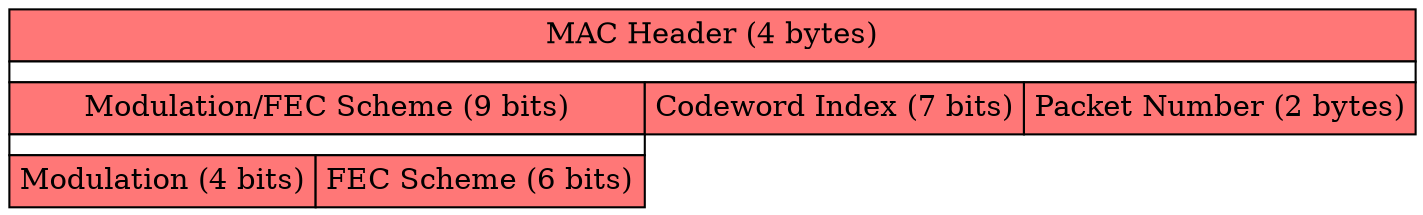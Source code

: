 digraph html {
  packet [shape=none, margin=0, label=<
    <TABLE BORDER="0" CELLBORDER="1" CELLSPACING="0" CELLPADDING="4">
      <TR >
      <TD bgcolor="#ff7777" COLSPAN="12" Align = "Center">MAC Header (4 bytes)</TD>
      </TR>
      <TR>
      <TD bgcolor="#ffffff" COLSPAN="12"></TD>
      </TR>
      <TR>
      <TD bgcolor="#ff7777" COLSPAN="3" Align = "Center">Modulation/FEC Scheme (9 bits)</TD>
      <TD bgcolor="#ff7777" COLSPAN="4" Align = "Center">Codeword Index (7 bits)</TD>
      <TD bgcolor="#ff7777" COLSPAN="5" Align = "Center">Packet Number (2 bytes)</TD>
      </TR>
      <TR>
      <TD bgcolor="#ffffff" COLSPAN="3"></TD>
      </TR>
      <TR>
      <TD bgcolor="#ff7777" COLSPAN="1">Modulation (4 bits)</TD>
      <TD bgcolor="#ff7777" COLSPAN="2">FEC Scheme (6 bits)</TD>
      </TR>
    </TABLE>
  >];
 }


